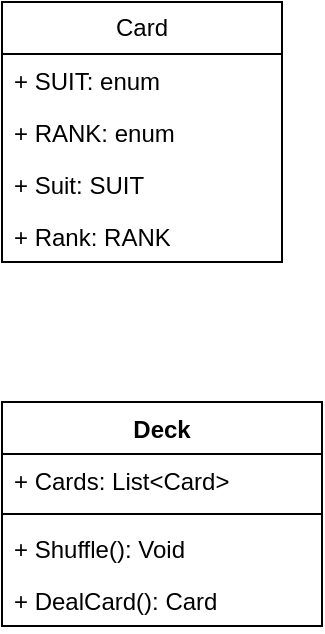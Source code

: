 <mxfile version="21.7.5" type="device">
  <diagram name="Page-1" id="YDK37FJppomSl61WIz71">
    <mxGraphModel dx="1091" dy="688" grid="1" gridSize="10" guides="1" tooltips="1" connect="1" arrows="1" fold="1" page="1" pageScale="1" pageWidth="2000" pageHeight="2000" math="0" shadow="0">
      <root>
        <mxCell id="0" />
        <mxCell id="1" parent="0" />
        <mxCell id="a3ddwuoNRS1NyOZj2vzr-5" value="Card" style="swimlane;fontStyle=0;childLayout=stackLayout;horizontal=1;startSize=26;fillColor=none;horizontalStack=0;resizeParent=1;resizeParentMax=0;resizeLast=0;collapsible=1;marginBottom=0;whiteSpace=wrap;html=1;" vertex="1" parent="1">
          <mxGeometry x="120" y="120" width="140" height="130" as="geometry">
            <mxRectangle x="120" y="120" width="70" height="30" as="alternateBounds" />
          </mxGeometry>
        </mxCell>
        <mxCell id="a3ddwuoNRS1NyOZj2vzr-6" value="+ SUIT: enum" style="text;strokeColor=none;fillColor=none;align=left;verticalAlign=top;spacingLeft=4;spacingRight=4;overflow=hidden;rotatable=0;points=[[0,0.5],[1,0.5]];portConstraint=eastwest;whiteSpace=wrap;html=1;" vertex="1" parent="a3ddwuoNRS1NyOZj2vzr-5">
          <mxGeometry y="26" width="140" height="26" as="geometry" />
        </mxCell>
        <mxCell id="a3ddwuoNRS1NyOZj2vzr-7" value="+ RANK: enum" style="text;strokeColor=none;fillColor=none;align=left;verticalAlign=top;spacingLeft=4;spacingRight=4;overflow=hidden;rotatable=0;points=[[0,0.5],[1,0.5]];portConstraint=eastwest;whiteSpace=wrap;html=1;" vertex="1" parent="a3ddwuoNRS1NyOZj2vzr-5">
          <mxGeometry y="52" width="140" height="26" as="geometry" />
        </mxCell>
        <mxCell id="a3ddwuoNRS1NyOZj2vzr-8" value="+ Suit: SUIT" style="text;strokeColor=none;fillColor=none;align=left;verticalAlign=top;spacingLeft=4;spacingRight=4;overflow=hidden;rotatable=0;points=[[0,0.5],[1,0.5]];portConstraint=eastwest;whiteSpace=wrap;html=1;" vertex="1" parent="a3ddwuoNRS1NyOZj2vzr-5">
          <mxGeometry y="78" width="140" height="26" as="geometry" />
        </mxCell>
        <mxCell id="a3ddwuoNRS1NyOZj2vzr-9" value="+ Rank: RANK" style="text;strokeColor=none;fillColor=none;align=left;verticalAlign=top;spacingLeft=4;spacingRight=4;overflow=hidden;rotatable=0;points=[[0,0.5],[1,0.5]];portConstraint=eastwest;whiteSpace=wrap;html=1;" vertex="1" parent="a3ddwuoNRS1NyOZj2vzr-5">
          <mxGeometry y="104" width="140" height="26" as="geometry" />
        </mxCell>
        <mxCell id="a3ddwuoNRS1NyOZj2vzr-10" value="Deck" style="swimlane;fontStyle=1;align=center;verticalAlign=top;childLayout=stackLayout;horizontal=1;startSize=26;horizontalStack=0;resizeParent=1;resizeParentMax=0;resizeLast=0;collapsible=1;marginBottom=0;whiteSpace=wrap;html=1;" vertex="1" parent="1">
          <mxGeometry x="120" y="320" width="160" height="112" as="geometry" />
        </mxCell>
        <mxCell id="a3ddwuoNRS1NyOZj2vzr-11" value="+ Cards: List&amp;lt;Card&amp;gt;" style="text;strokeColor=none;fillColor=none;align=left;verticalAlign=top;spacingLeft=4;spacingRight=4;overflow=hidden;rotatable=0;points=[[0,0.5],[1,0.5]];portConstraint=eastwest;whiteSpace=wrap;html=1;" vertex="1" parent="a3ddwuoNRS1NyOZj2vzr-10">
          <mxGeometry y="26" width="160" height="26" as="geometry" />
        </mxCell>
        <mxCell id="a3ddwuoNRS1NyOZj2vzr-12" value="" style="line;strokeWidth=1;fillColor=none;align=left;verticalAlign=middle;spacingTop=-1;spacingLeft=3;spacingRight=3;rotatable=0;labelPosition=right;points=[];portConstraint=eastwest;strokeColor=inherit;" vertex="1" parent="a3ddwuoNRS1NyOZj2vzr-10">
          <mxGeometry y="52" width="160" height="8" as="geometry" />
        </mxCell>
        <mxCell id="a3ddwuoNRS1NyOZj2vzr-13" value="+ Shuffle(): Void" style="text;strokeColor=none;fillColor=none;align=left;verticalAlign=top;spacingLeft=4;spacingRight=4;overflow=hidden;rotatable=0;points=[[0,0.5],[1,0.5]];portConstraint=eastwest;whiteSpace=wrap;html=1;" vertex="1" parent="a3ddwuoNRS1NyOZj2vzr-10">
          <mxGeometry y="60" width="160" height="26" as="geometry" />
        </mxCell>
        <mxCell id="a3ddwuoNRS1NyOZj2vzr-14" value="+ DealCard(): Card" style="text;strokeColor=none;fillColor=none;align=left;verticalAlign=top;spacingLeft=4;spacingRight=4;overflow=hidden;rotatable=0;points=[[0,0.5],[1,0.5]];portConstraint=eastwest;whiteSpace=wrap;html=1;" vertex="1" parent="a3ddwuoNRS1NyOZj2vzr-10">
          <mxGeometry y="86" width="160" height="26" as="geometry" />
        </mxCell>
      </root>
    </mxGraphModel>
  </diagram>
</mxfile>
